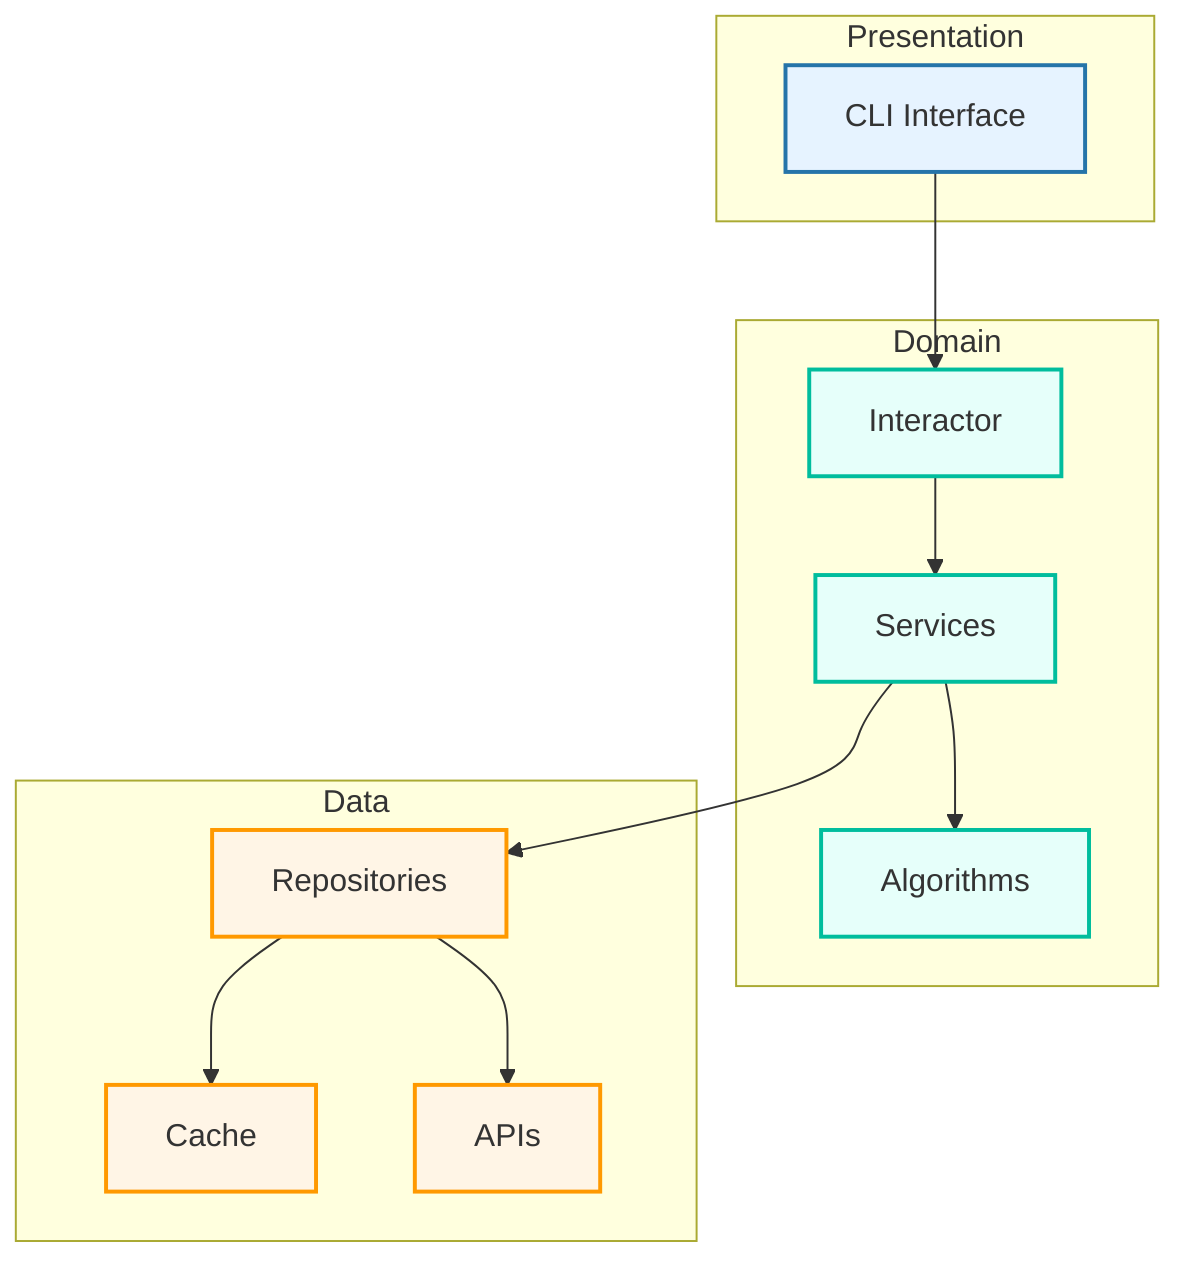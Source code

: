 flowchart TD
  subgraph Presentation
    UI[CLI Interface]
  end

  subgraph Domain
    Interactor[Interactor]
    AppServices[Services]
    Algorithms[Algorithms]
  end

  subgraph Data
    Repos[Repositories]
    Cache[Cache]
    APIs[APIs]
  end

  UI --> Interactor
  Interactor --> AppServices
  AppServices --> Algorithms
  AppServices --> Repos

  Repos --> Cache
  Repos --> APIs

  classDef presentation fill:#e6f3ff,stroke:#2574a9,stroke-width:2px;
  classDef domain fill:#e6fffa,stroke:#00bd9d,stroke-width:2px;
  classDef data fill:#fff5e6,stroke:#ff9900,stroke-width:2px;
  class UI presentation;
  class Interactor,AppServices,Algorithms domain;
  class Repos,APIs,Cache data;
